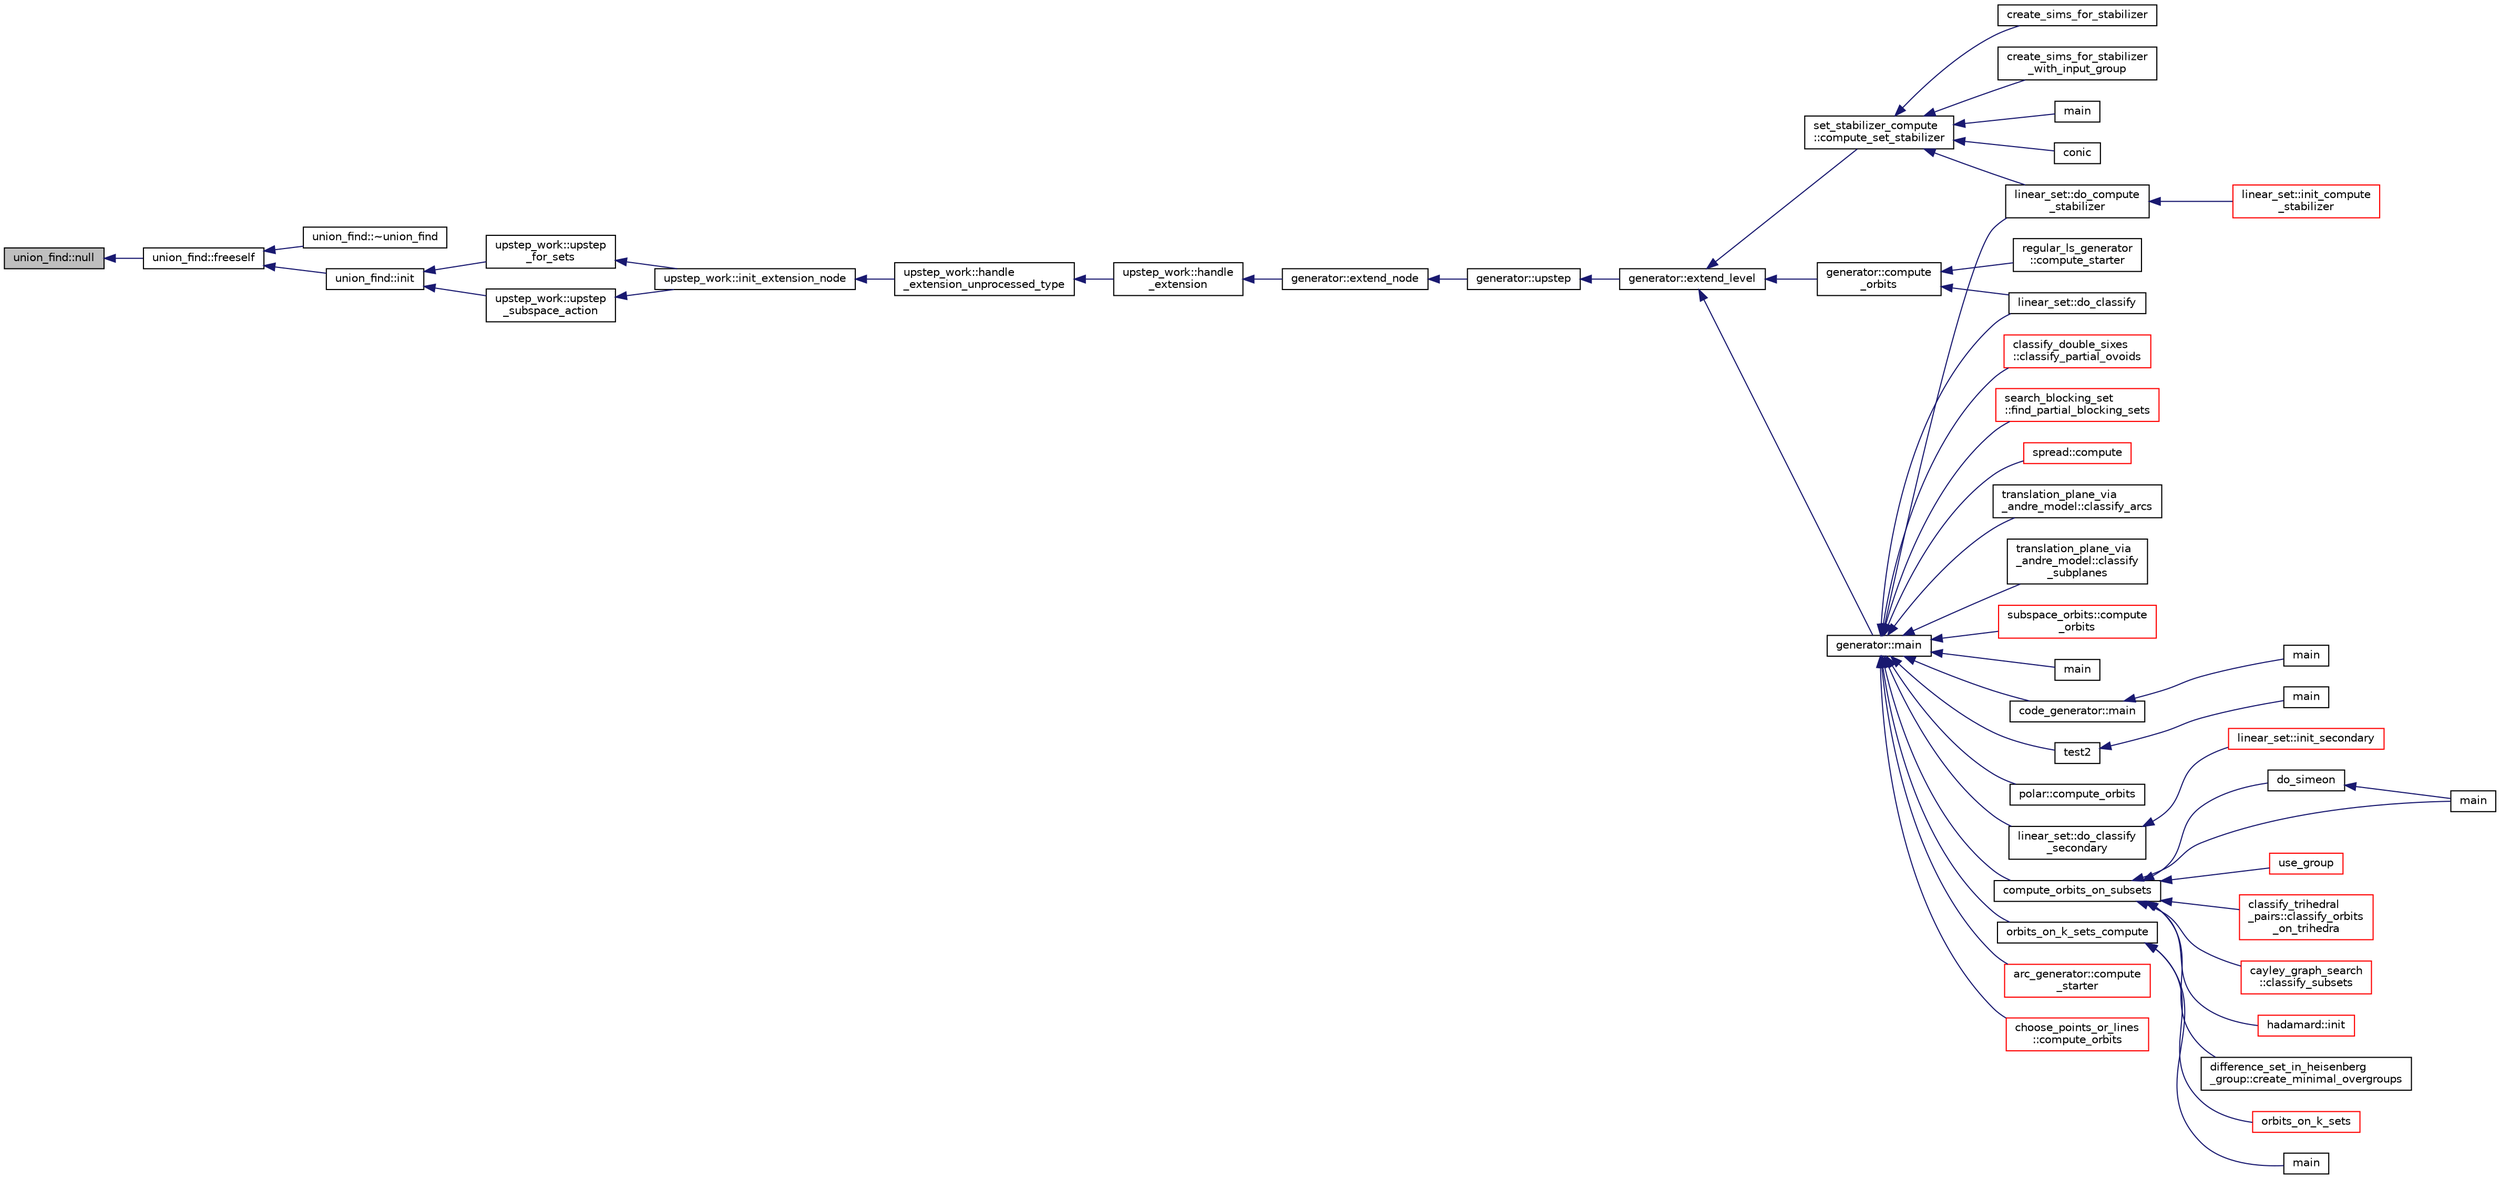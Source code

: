 digraph "union_find::null"
{
  edge [fontname="Helvetica",fontsize="10",labelfontname="Helvetica",labelfontsize="10"];
  node [fontname="Helvetica",fontsize="10",shape=record];
  rankdir="LR";
  Node528 [label="union_find::null",height=0.2,width=0.4,color="black", fillcolor="grey75", style="filled", fontcolor="black"];
  Node528 -> Node529 [dir="back",color="midnightblue",fontsize="10",style="solid",fontname="Helvetica"];
  Node529 [label="union_find::freeself",height=0.2,width=0.4,color="black", fillcolor="white", style="filled",URL="$d1/dfb/classunion__find.html#affeea0e4bdd8536f6fde8a52d19b5214"];
  Node529 -> Node530 [dir="back",color="midnightblue",fontsize="10",style="solid",fontname="Helvetica"];
  Node530 [label="union_find::~union_find",height=0.2,width=0.4,color="black", fillcolor="white", style="filled",URL="$d1/dfb/classunion__find.html#af04d05ec9b34cb0aa232d50c04efb137"];
  Node529 -> Node531 [dir="back",color="midnightblue",fontsize="10",style="solid",fontname="Helvetica"];
  Node531 [label="union_find::init",height=0.2,width=0.4,color="black", fillcolor="white", style="filled",URL="$d1/dfb/classunion__find.html#aa5570ce2160988e7ea7de8b2b8756f70"];
  Node531 -> Node532 [dir="back",color="midnightblue",fontsize="10",style="solid",fontname="Helvetica"];
  Node532 [label="upstep_work::upstep\l_for_sets",height=0.2,width=0.4,color="black", fillcolor="white", style="filled",URL="$d2/dd6/classupstep__work.html#acbfe3d5e23c38c3dc8f5908e0bc5bf1b"];
  Node532 -> Node533 [dir="back",color="midnightblue",fontsize="10",style="solid",fontname="Helvetica"];
  Node533 [label="upstep_work::init_extension_node",height=0.2,width=0.4,color="black", fillcolor="white", style="filled",URL="$d2/dd6/classupstep__work.html#ad74931a4c6dc97102d405a755433297d"];
  Node533 -> Node534 [dir="back",color="midnightblue",fontsize="10",style="solid",fontname="Helvetica"];
  Node534 [label="upstep_work::handle\l_extension_unprocessed_type",height=0.2,width=0.4,color="black", fillcolor="white", style="filled",URL="$d2/dd6/classupstep__work.html#a4687dfab87eb7d0646cb79008dd3d32d"];
  Node534 -> Node535 [dir="back",color="midnightblue",fontsize="10",style="solid",fontname="Helvetica"];
  Node535 [label="upstep_work::handle\l_extension",height=0.2,width=0.4,color="black", fillcolor="white", style="filled",URL="$d2/dd6/classupstep__work.html#ad8ba22a74e9884f92e11340b24e6a6d6"];
  Node535 -> Node536 [dir="back",color="midnightblue",fontsize="10",style="solid",fontname="Helvetica"];
  Node536 [label="generator::extend_node",height=0.2,width=0.4,color="black", fillcolor="white", style="filled",URL="$d7/d73/classgenerator.html#ac71fa071cf218f54cdd9306a541744ae"];
  Node536 -> Node537 [dir="back",color="midnightblue",fontsize="10",style="solid",fontname="Helvetica"];
  Node537 [label="generator::upstep",height=0.2,width=0.4,color="black", fillcolor="white", style="filled",URL="$d7/d73/classgenerator.html#ae0f2cebdabc821837f633656d7b0fdfe"];
  Node537 -> Node538 [dir="back",color="midnightblue",fontsize="10",style="solid",fontname="Helvetica"];
  Node538 [label="generator::extend_level",height=0.2,width=0.4,color="black", fillcolor="white", style="filled",URL="$d7/d73/classgenerator.html#a91b84d80ccec0cd2136bc221c30e0f8e"];
  Node538 -> Node539 [dir="back",color="midnightblue",fontsize="10",style="solid",fontname="Helvetica"];
  Node539 [label="set_stabilizer_compute\l::compute_set_stabilizer",height=0.2,width=0.4,color="black", fillcolor="white", style="filled",URL="$d8/dc6/classset__stabilizer__compute.html#ad4f92074322e98c7cd0ed5d4f8486b76"];
  Node539 -> Node540 [dir="back",color="midnightblue",fontsize="10",style="solid",fontname="Helvetica"];
  Node540 [label="main",height=0.2,width=0.4,color="black", fillcolor="white", style="filled",URL="$db/d67/test__hyperoval_8_c.html#a3c04138a5bfe5d72780bb7e82a18e627"];
  Node539 -> Node541 [dir="back",color="midnightblue",fontsize="10",style="solid",fontname="Helvetica"];
  Node541 [label="conic",height=0.2,width=0.4,color="black", fillcolor="white", style="filled",URL="$d4/de8/conic_8_c.html#a96def9474b981a9d5831a9b48d85d652"];
  Node539 -> Node542 [dir="back",color="midnightblue",fontsize="10",style="solid",fontname="Helvetica"];
  Node542 [label="linear_set::do_compute\l_stabilizer",height=0.2,width=0.4,color="black", fillcolor="white", style="filled",URL="$dd/d86/classlinear__set.html#ae8f58ded28fb5370f4459cca42b7463b"];
  Node542 -> Node543 [dir="back",color="midnightblue",fontsize="10",style="solid",fontname="Helvetica"];
  Node543 [label="linear_set::init_compute\l_stabilizer",height=0.2,width=0.4,color="red", fillcolor="white", style="filled",URL="$dd/d86/classlinear__set.html#a0cc3eaec1896fdc977b62e94623b055b"];
  Node539 -> Node545 [dir="back",color="midnightblue",fontsize="10",style="solid",fontname="Helvetica"];
  Node545 [label="create_sims_for_stabilizer",height=0.2,width=0.4,color="black", fillcolor="white", style="filled",URL="$d0/d76/tl__algebra__and__number__theory_8h.html#af2c67d225072549409be710ac3cd30f8"];
  Node539 -> Node546 [dir="back",color="midnightblue",fontsize="10",style="solid",fontname="Helvetica"];
  Node546 [label="create_sims_for_stabilizer\l_with_input_group",height=0.2,width=0.4,color="black", fillcolor="white", style="filled",URL="$d0/d76/tl__algebra__and__number__theory_8h.html#af5482567a8d6ba5c2fe593bf6f7f9a0f"];
  Node538 -> Node547 [dir="back",color="midnightblue",fontsize="10",style="solid",fontname="Helvetica"];
  Node547 [label="generator::compute\l_orbits",height=0.2,width=0.4,color="black", fillcolor="white", style="filled",URL="$d7/d73/classgenerator.html#a23989bc20ecaaed39c4119c758367f40"];
  Node547 -> Node548 [dir="back",color="midnightblue",fontsize="10",style="solid",fontname="Helvetica"];
  Node548 [label="regular_ls_generator\l::compute_starter",height=0.2,width=0.4,color="black", fillcolor="white", style="filled",URL="$d2/dd8/classregular__ls__generator.html#aa38907741058694a73194b02ceb4a53d"];
  Node547 -> Node549 [dir="back",color="midnightblue",fontsize="10",style="solid",fontname="Helvetica"];
  Node549 [label="linear_set::do_classify",height=0.2,width=0.4,color="black", fillcolor="white", style="filled",URL="$dd/d86/classlinear__set.html#a3eb2dbce7fa8b71901dfc12f288ddd0c"];
  Node538 -> Node550 [dir="back",color="midnightblue",fontsize="10",style="solid",fontname="Helvetica"];
  Node550 [label="generator::main",height=0.2,width=0.4,color="black", fillcolor="white", style="filled",URL="$d7/d73/classgenerator.html#a01abff8e9f231bf0d82e2e8e0061f242"];
  Node550 -> Node551 [dir="back",color="midnightblue",fontsize="10",style="solid",fontname="Helvetica"];
  Node551 [label="main",height=0.2,width=0.4,color="black", fillcolor="white", style="filled",URL="$d2/d11/codes_8h.html#a217dbf8b442f20279ea00b898af96f52"];
  Node550 -> Node552 [dir="back",color="midnightblue",fontsize="10",style="solid",fontname="Helvetica"];
  Node552 [label="code_generator::main",height=0.2,width=0.4,color="black", fillcolor="white", style="filled",URL="$db/d37/classcode__generator.html#ab3cf3a306e4032c2b471ac95321c599f"];
  Node552 -> Node553 [dir="back",color="midnightblue",fontsize="10",style="solid",fontname="Helvetica"];
  Node553 [label="main",height=0.2,width=0.4,color="black", fillcolor="white", style="filled",URL="$d4/d4f/codes_8_c.html#a217dbf8b442f20279ea00b898af96f52"];
  Node550 -> Node554 [dir="back",color="midnightblue",fontsize="10",style="solid",fontname="Helvetica"];
  Node554 [label="test2",height=0.2,width=0.4,color="black", fillcolor="white", style="filled",URL="$d9/db0/factor__space_8_c.html#a39d73a812e5fd8f1bc111e948368cb10"];
  Node554 -> Node555 [dir="back",color="midnightblue",fontsize="10",style="solid",fontname="Helvetica"];
  Node555 [label="main",height=0.2,width=0.4,color="black", fillcolor="white", style="filled",URL="$d9/db0/factor__space_8_c.html#a3c04138a5bfe5d72780bb7e82a18e627"];
  Node550 -> Node556 [dir="back",color="midnightblue",fontsize="10",style="solid",fontname="Helvetica"];
  Node556 [label="polar::compute_orbits",height=0.2,width=0.4,color="black", fillcolor="white", style="filled",URL="$da/d1c/classpolar.html#ac4c3c4f95d14c74ff4a3ec3f3479a1da"];
  Node550 -> Node549 [dir="back",color="midnightblue",fontsize="10",style="solid",fontname="Helvetica"];
  Node550 -> Node557 [dir="back",color="midnightblue",fontsize="10",style="solid",fontname="Helvetica"];
  Node557 [label="linear_set::do_classify\l_secondary",height=0.2,width=0.4,color="black", fillcolor="white", style="filled",URL="$dd/d86/classlinear__set.html#a47eb7f9995f3343abd3bdfbf9a9a9162"];
  Node557 -> Node558 [dir="back",color="midnightblue",fontsize="10",style="solid",fontname="Helvetica"];
  Node558 [label="linear_set::init_secondary",height=0.2,width=0.4,color="red", fillcolor="white", style="filled",URL="$dd/d86/classlinear__set.html#a7bf8cd7805559b5762921687a7c1ed97"];
  Node550 -> Node542 [dir="back",color="midnightblue",fontsize="10",style="solid",fontname="Helvetica"];
  Node550 -> Node560 [dir="back",color="midnightblue",fontsize="10",style="solid",fontname="Helvetica"];
  Node560 [label="compute_orbits_on_subsets",height=0.2,width=0.4,color="black", fillcolor="white", style="filled",URL="$d3/d35/snakes__and__ladders__global_8_c.html#af33697aede0480110b1227f727252637"];
  Node560 -> Node561 [dir="back",color="midnightblue",fontsize="10",style="solid",fontname="Helvetica"];
  Node561 [label="cayley_graph_search\l::classify_subsets",height=0.2,width=0.4,color="red", fillcolor="white", style="filled",URL="$de/dae/classcayley__graph__search.html#a4cf8a90752e018a281481ac80ad52c4b"];
  Node560 -> Node564 [dir="back",color="midnightblue",fontsize="10",style="solid",fontname="Helvetica"];
  Node564 [label="hadamard::init",height=0.2,width=0.4,color="red", fillcolor="white", style="filled",URL="$d7/dbb/classhadamard.html#a16af359850b8bdd0d2a73e260d496c33"];
  Node560 -> Node566 [dir="back",color="midnightblue",fontsize="10",style="solid",fontname="Helvetica"];
  Node566 [label="difference_set_in_heisenberg\l_group::create_minimal_overgroups",height=0.2,width=0.4,color="black", fillcolor="white", style="filled",URL="$de/d8a/classdifference__set__in__heisenberg__group.html#a9bde5ad5da3ebaebf98fbfd3e8110b79"];
  Node560 -> Node567 [dir="back",color="midnightblue",fontsize="10",style="solid",fontname="Helvetica"];
  Node567 [label="main",height=0.2,width=0.4,color="black", fillcolor="white", style="filled",URL="$d5/d13/simeon_8_c.html#ae66f6b31b5ad750f1fe042a706a4e3d4"];
  Node560 -> Node568 [dir="back",color="midnightblue",fontsize="10",style="solid",fontname="Helvetica"];
  Node568 [label="do_simeon",height=0.2,width=0.4,color="black", fillcolor="white", style="filled",URL="$d5/d13/simeon_8_c.html#a36cf3f9cb484fa44da7a7dfcbe9385d0"];
  Node568 -> Node567 [dir="back",color="midnightblue",fontsize="10",style="solid",fontname="Helvetica"];
  Node560 -> Node569 [dir="back",color="midnightblue",fontsize="10",style="solid",fontname="Helvetica"];
  Node569 [label="use_group",height=0.2,width=0.4,color="red", fillcolor="white", style="filled",URL="$d9/d9f/all__cliques_8_c.html#aba62531e97173264c39afe2c7857af31"];
  Node560 -> Node571 [dir="back",color="midnightblue",fontsize="10",style="solid",fontname="Helvetica"];
  Node571 [label="classify_trihedral\l_pairs::classify_orbits\l_on_trihedra",height=0.2,width=0.4,color="red", fillcolor="white", style="filled",URL="$d1/d21/classclassify__trihedral__pairs.html#a99625621bfba4bb65b3d60304b306539"];
  Node550 -> Node578 [dir="back",color="midnightblue",fontsize="10",style="solid",fontname="Helvetica"];
  Node578 [label="orbits_on_k_sets_compute",height=0.2,width=0.4,color="black", fillcolor="white", style="filled",URL="$d3/d35/snakes__and__ladders__global_8_c.html#a96743526b15703539d544499276aaa71"];
  Node578 -> Node579 [dir="back",color="midnightblue",fontsize="10",style="solid",fontname="Helvetica"];
  Node579 [label="main",height=0.2,width=0.4,color="black", fillcolor="white", style="filled",URL="$d9/d5f/example__fano__plane_8_c.html#ae66f6b31b5ad750f1fe042a706a4e3d4"];
  Node578 -> Node580 [dir="back",color="midnightblue",fontsize="10",style="solid",fontname="Helvetica"];
  Node580 [label="orbits_on_k_sets",height=0.2,width=0.4,color="red", fillcolor="white", style="filled",URL="$d3/d35/snakes__and__ladders__global_8_c.html#afe3d79116aa8b4d1a93d444a3a979b6e"];
  Node550 -> Node589 [dir="back",color="midnightblue",fontsize="10",style="solid",fontname="Helvetica"];
  Node589 [label="arc_generator::compute\l_starter",height=0.2,width=0.4,color="red", fillcolor="white", style="filled",URL="$d4/d21/classarc__generator.html#aad1dcec3a1c302e743d574bd1ac857d9"];
  Node550 -> Node594 [dir="back",color="midnightblue",fontsize="10",style="solid",fontname="Helvetica"];
  Node594 [label="choose_points_or_lines\l::compute_orbits",height=0.2,width=0.4,color="red", fillcolor="white", style="filled",URL="$d6/d75/classchoose__points__or__lines.html#adc353e2d41dc8a39563322c8cdd85f61"];
  Node550 -> Node596 [dir="back",color="midnightblue",fontsize="10",style="solid",fontname="Helvetica"];
  Node596 [label="classify_double_sixes\l::classify_partial_ovoids",height=0.2,width=0.4,color="red", fillcolor="white", style="filled",URL="$dd/d23/classclassify__double__sixes.html#a2253fca143a0e8a3e39655eb05668ae9"];
  Node550 -> Node598 [dir="back",color="midnightblue",fontsize="10",style="solid",fontname="Helvetica"];
  Node598 [label="search_blocking_set\l::find_partial_blocking_sets",height=0.2,width=0.4,color="red", fillcolor="white", style="filled",URL="$dc/d36/classsearch__blocking__set.html#ad3fdb3d356db75a02c406bc9d4e9e9b6"];
  Node550 -> Node600 [dir="back",color="midnightblue",fontsize="10",style="solid",fontname="Helvetica"];
  Node600 [label="spread::compute",height=0.2,width=0.4,color="red", fillcolor="white", style="filled",URL="$da/dc1/classspread.html#a9674466d3e03b8dad79882299c638a21"];
  Node550 -> Node602 [dir="back",color="midnightblue",fontsize="10",style="solid",fontname="Helvetica"];
  Node602 [label="translation_plane_via\l_andre_model::classify_arcs",height=0.2,width=0.4,color="black", fillcolor="white", style="filled",URL="$d1/dcc/classtranslation__plane__via__andre__model.html#ac8f002e812a8b152d41e806688601c5e"];
  Node550 -> Node603 [dir="back",color="midnightblue",fontsize="10",style="solid",fontname="Helvetica"];
  Node603 [label="translation_plane_via\l_andre_model::classify\l_subplanes",height=0.2,width=0.4,color="black", fillcolor="white", style="filled",URL="$d1/dcc/classtranslation__plane__via__andre__model.html#a794fefa95f0a7f7b887133375988ee55"];
  Node550 -> Node604 [dir="back",color="midnightblue",fontsize="10",style="solid",fontname="Helvetica"];
  Node604 [label="subspace_orbits::compute\l_orbits",height=0.2,width=0.4,color="red", fillcolor="white", style="filled",URL="$d2/d9f/classsubspace__orbits.html#a2778f8d49cde1675de1ef6acfe180b63"];
  Node531 -> Node606 [dir="back",color="midnightblue",fontsize="10",style="solid",fontname="Helvetica"];
  Node606 [label="upstep_work::upstep\l_subspace_action",height=0.2,width=0.4,color="black", fillcolor="white", style="filled",URL="$d2/dd6/classupstep__work.html#afd45c862c93f460a2e523f074d024529"];
  Node606 -> Node533 [dir="back",color="midnightblue",fontsize="10",style="solid",fontname="Helvetica"];
}
